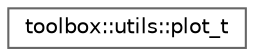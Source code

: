 digraph "Graphical Class Hierarchy"
{
 // LATEX_PDF_SIZE
  bgcolor="transparent";
  edge [fontname=Helvetica,fontsize=10,labelfontname=Helvetica,labelfontsize=10];
  node [fontname=Helvetica,fontsize=10,shape=box,height=0.2,width=0.4];
  rankdir="LR";
  Node0 [id="Node000000",label="toolbox::utils::plot_t",height=0.2,width=0.4,color="grey40", fillcolor="white", style="filled",URL="$classtoolbox_1_1utils_1_1plot__t.html",tooltip=" "];
}

